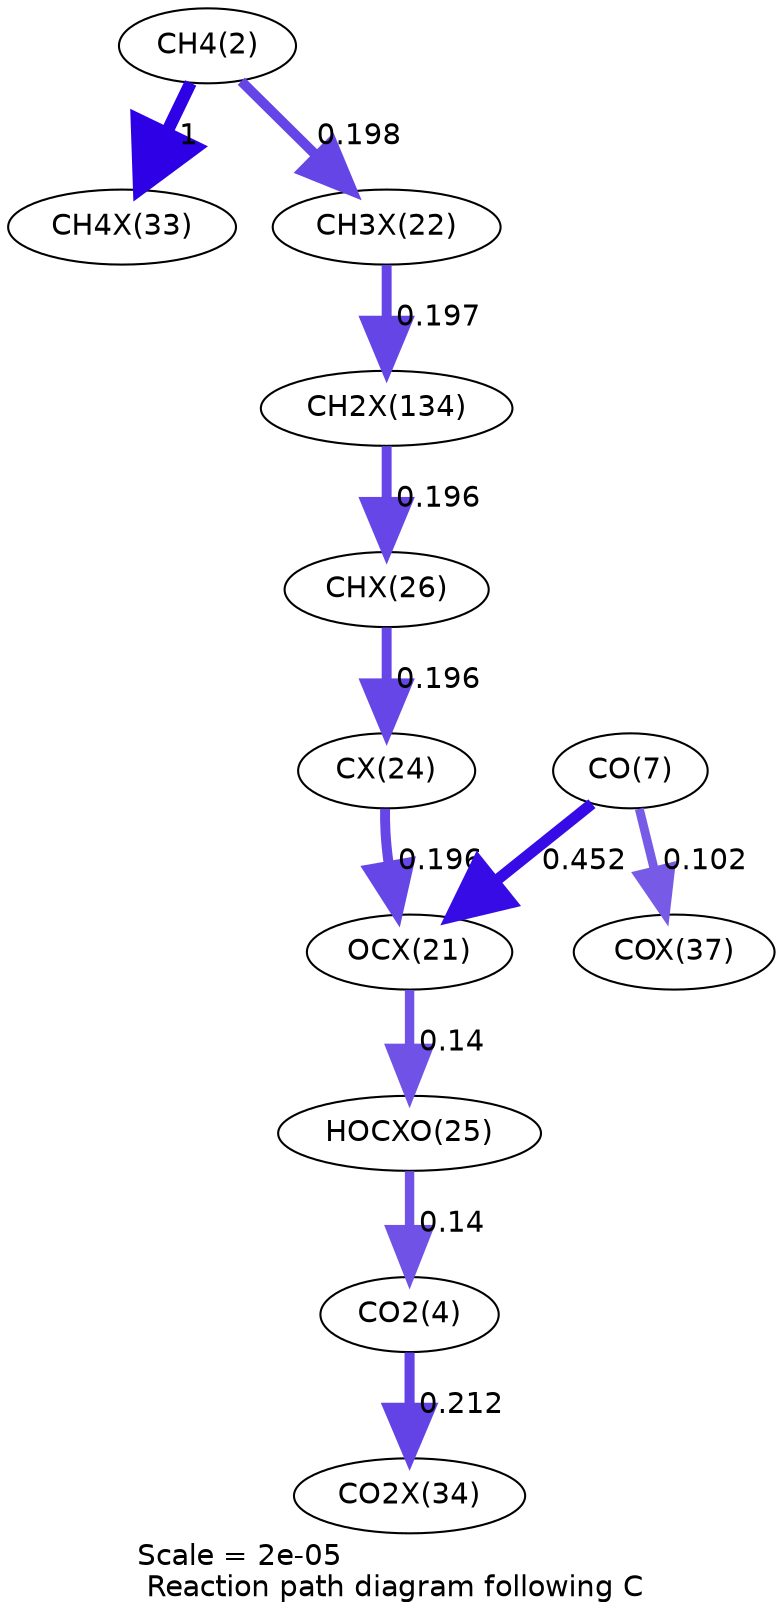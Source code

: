 digraph reaction_paths {
center=1;
s4 -> s38[fontname="Helvetica", penwidth=6, arrowsize=3, color="0.7, 1.5, 0.9"
, label=" 1"];
s4 -> s32[fontname="Helvetica", penwidth=4.78, arrowsize=2.39, color="0.7, 0.698, 0.9"
, label=" 0.198"];
s32 -> s47[fontname="Helvetica", penwidth=4.77, arrowsize=2.39, color="0.7, 0.697, 0.9"
, label=" 0.197"];
s47 -> s36[fontname="Helvetica", penwidth=4.77, arrowsize=2.39, color="0.7, 0.696, 0.9"
, label=" 0.196"];
s36 -> s34[fontname="Helvetica", penwidth=4.77, arrowsize=2.38, color="0.7, 0.696, 0.9"
, label=" 0.196"];
s34 -> s31[fontname="Helvetica", penwidth=4.77, arrowsize=2.38, color="0.7, 0.696, 0.9"
, label=" 0.196"];
s9 -> s31[fontname="Helvetica", penwidth=5.4, arrowsize=2.7, color="0.7, 0.952, 0.9"
, label=" 0.452"];
s9 -> s42[fontname="Helvetica", penwidth=4.27, arrowsize=2.14, color="0.7, 0.602, 0.9"
, label=" 0.102"];
s31 -> s35[fontname="Helvetica", penwidth=4.51, arrowsize=2.26, color="0.7, 0.64, 0.9"
, label=" 0.14"];
s35 -> s6[fontname="Helvetica", penwidth=4.51, arrowsize=2.26, color="0.7, 0.64, 0.9"
, label=" 0.14"];
s6 -> s39[fontname="Helvetica", penwidth=4.83, arrowsize=2.41, color="0.7, 0.712, 0.9"
, label=" 0.212"];
s4 [ fontname="Helvetica", label="CH4(2)"];
s6 [ fontname="Helvetica", label="CO2(4)"];
s9 [ fontname="Helvetica", label="CO(7)"];
s31 [ fontname="Helvetica", label="OCX(21)"];
s32 [ fontname="Helvetica", label="CH3X(22)"];
s34 [ fontname="Helvetica", label="CX(24)"];
s35 [ fontname="Helvetica", label="HOCXO(25)"];
s36 [ fontname="Helvetica", label="CHX(26)"];
s38 [ fontname="Helvetica", label="CH4X(33)"];
s39 [ fontname="Helvetica", label="CO2X(34)"];
s42 [ fontname="Helvetica", label="COX(37)"];
s47 [ fontname="Helvetica", label="CH2X(134)"];
 label = "Scale = 2e-05\l Reaction path diagram following C";
 fontname = "Helvetica";
}
